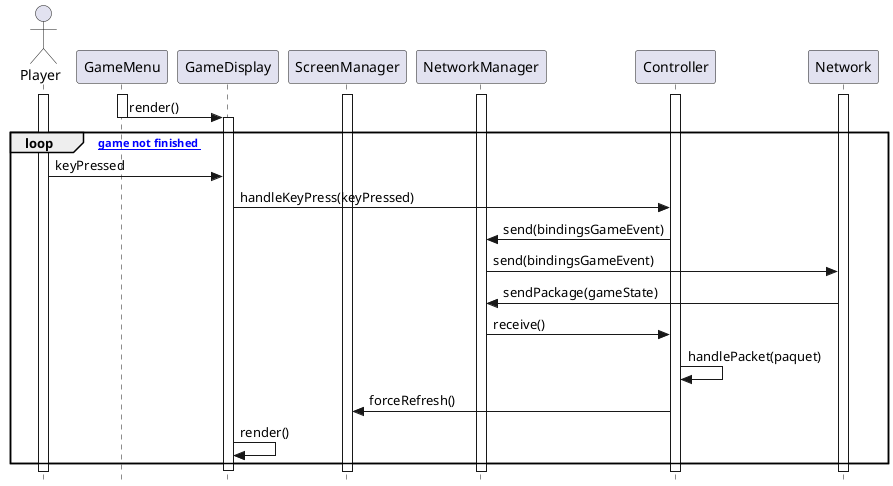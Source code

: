 @startuml GameClientSequence

skinparam style strictuml

actor Player
participant GameMenu
participant GameDisplay
participant ScreenManager
participant NetworkManager
participant Controller
participant Network

activate Player
activate GameMenu
activate ScreenManager
activate NetworkManager
activate Controller
activate Network

' Player -> GameMenu : selectPlayerCountScreen()
' GameMenu -> Controller : createGame(gammeMode, playerCount)
' Controller -> NetworkManager : send(bindingCreateGame{gameMode, targetNumPlayers})
' NetworkManager -> Network : send(bindingCreateGame{gameMode, targetNumPlayers})
GameMenu -> GameDisplay : render()
deactivate GameMenu
activate GameDisplay

loop [ while game not finished ]
    Player -> GameDisplay : keyPressed
    GameDisplay -> Controller : handleKeyPress(keyPressed)
    Controller -> NetworkManager : send(bindingsGameEvent)
    NetworkManager -> Network : send(bindingsGameEvent)
    Network -> NetworkManager : sendPackage(gameState)
    NetworkManager -> Controller : receive()
    Controller -> Controller : handlePacket(paquet)
    Controller -> ScreenManager : forceRefresh()
    GameDisplay -> GameDisplay : render()
end
deactivate GameDisplay
@enduml